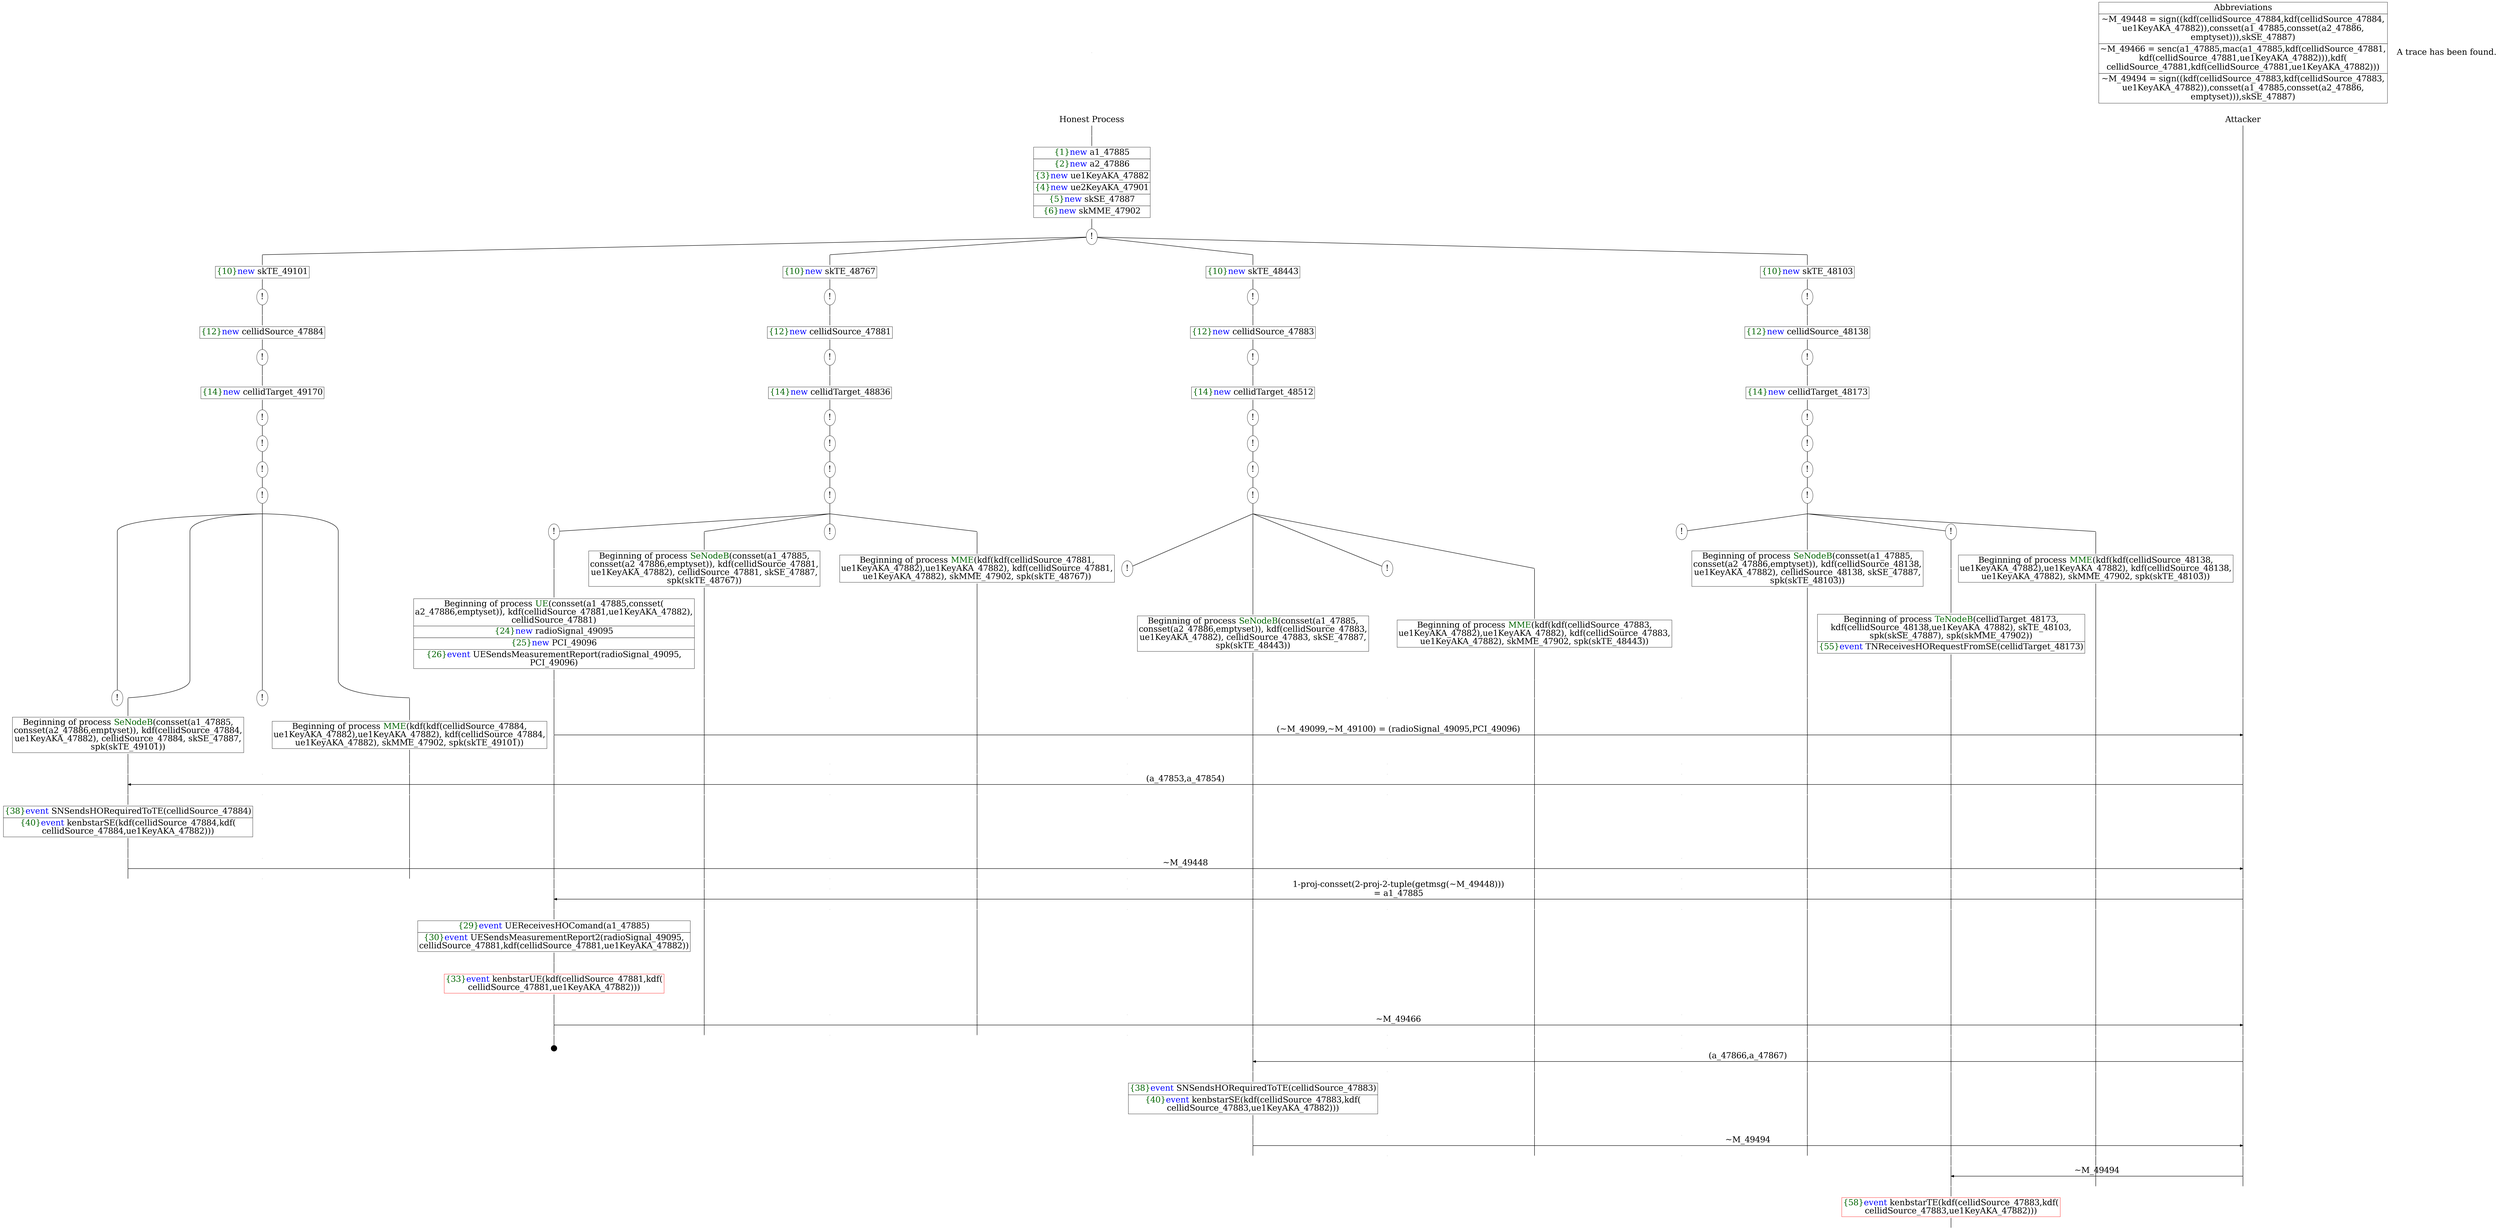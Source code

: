 digraph {
graph [ordering = out]
edge [arrowhead = none, penwidth = 1.6, fontsize = 30]
node [shape = point, width = 0, height = 0, fontsize = 30]
Trace<br/>
[label = <A trace has been found.<br/>
>, shape = plaintext]
P0__0 [label = "Honest Process", shape = plaintext]
P__0 [label = "Attacker", shape = plaintext]
Trace -> P0__0 [label = "", style = invisible, weight = 100]{rank = same; P0__0 P__0}
P0__0 -> P0__1 [label = <>, weight = 100]
P0__1 -> P0__2 [label = <>, weight = 100]
P0__2 [shape = plaintext, label = <<TABLE BORDER="0" CELLBORDER="1" CELLSPACING="0" CELLPADDING="4"> <TR><TD><FONT COLOR="darkgreen">{1}</FONT><FONT COLOR="blue">new </FONT>a1_47885</TD></TR><TR><TD><FONT COLOR="darkgreen">{2}</FONT><FONT COLOR="blue">new </FONT>a2_47886</TD></TR><TR><TD><FONT COLOR="darkgreen">{3}</FONT><FONT COLOR="blue">new </FONT>ue1KeyAKA_47882</TD></TR><TR><TD><FONT COLOR="darkgreen">{4}</FONT><FONT COLOR="blue">new </FONT>ue2KeyAKA_47901</TD></TR><TR><TD><FONT COLOR="darkgreen">{5}</FONT><FONT COLOR="blue">new </FONT>skSE_47887</TD></TR><TR><TD><FONT COLOR="darkgreen">{6}</FONT><FONT COLOR="blue">new </FONT>skMME_47902</TD></TR></TABLE>>]
P0__2 -> P0__3 [label = <>, weight = 100]
P0__3 [label = "!", shape = ellipse]
{rank = same; P0_3__3 P0_2__3 P0_1__3 P0_0__3}
P0_3__3 [label = "", fixedsize = false, width = 0, height = 0, shape = none]
P0__3 -> P0_3__3 [label = <>]
P0_2__3 [label = "", fixedsize = false, width = 0, height = 0, shape = none]
P0__3 -> P0_2__3 [label = <>]
P0_1__3 [label = "", fixedsize = false, width = 0, height = 0, shape = none]
P0__3 -> P0_1__3 [label = <>]
P0_0__3 [label = "", fixedsize = false, width = 0, height = 0, shape = none]
P0__3 -> P0_0__3 [label = <>]
P0_0__3 -> P0_0__4 [label = <>, weight = 100]
P0_0__4 [shape = plaintext, label = <<TABLE BORDER="0" CELLBORDER="1" CELLSPACING="0" CELLPADDING="4"> <TR><TD><FONT COLOR="darkgreen">{10}</FONT><FONT COLOR="blue">new </FONT>skTE_48103</TD></TR></TABLE>>]
P0_0__4 -> P0_0__5 [label = <>, weight = 100]
P0_0__5 [label = "!", shape = ellipse]
P0_0_0__5 [label = "", fixedsize = false, width = 0, height = 0, shape = none]
P0_0__5 -> P0_0_0__5 [label = <>, weight = 100]
P0_0_0__5 -> P0_0_0__6 [label = <>, weight = 100]
P0_0_0__6 [shape = plaintext, label = <<TABLE BORDER="0" CELLBORDER="1" CELLSPACING="0" CELLPADDING="4"> <TR><TD><FONT COLOR="darkgreen">{12}</FONT><FONT COLOR="blue">new </FONT>cellidSource_48138</TD></TR></TABLE>>]
P0_0_0__6 -> P0_0_0__7 [label = <>, weight = 100]
P0_0_0__7 [label = "!", shape = ellipse]
P0_0_0_0__7 [label = "", fixedsize = false, width = 0, height = 0, shape = none]
P0_0_0__7 -> P0_0_0_0__7 [label = <>, weight = 100]
P0_0_0_0__7 -> P0_0_0_0__8 [label = <>, weight = 100]
P0_0_0_0__8 [shape = plaintext, label = <<TABLE BORDER="0" CELLBORDER="1" CELLSPACING="0" CELLPADDING="4"> <TR><TD><FONT COLOR="darkgreen">{14}</FONT><FONT COLOR="blue">new </FONT>cellidTarget_48173</TD></TR></TABLE>>]
P0_0_0_0__8 -> P0_0_0_0__9 [label = <>, weight = 100]
P0_0_0_0__9 [label = "!", shape = ellipse]
P0_0_0_0_0__9 [label = "", fixedsize = false, width = 0, height = 0, shape = none]
P0_0_0_0__9 -> P0_0_0_0_0__9 [label = <>, weight = 100]
P0_0_0_0_0__9 [label = "!", shape = ellipse]
P0_0_0_0_0_0__9 [label = "", fixedsize = false, width = 0, height = 0, shape = none]
P0_0_0_0_0__9 -> P0_0_0_0_0_0__9 [label = <>, weight = 100]
P0_0_0_0_0_0__9 [label = "!", shape = ellipse]
P0_0_0_0_0_0_0__9 [label = "", fixedsize = false, width = 0, height = 0, shape = none]
P0_0_0_0_0_0__9 -> P0_0_0_0_0_0_0__9 [label = <>, weight = 100]
P0_0_0_0_0_0_0__9 [label = "!", shape = ellipse]
P0_0_0_0_0_0_0_0__9 [label = "", fixedsize = false, width = 0, height = 0, shape = none]
P0_0_0_0_0_0_0__9 -> P0_0_0_0_0_0_0_0__9 [label = <>, weight = 100]
/*RPar */
P0_0_0_0_0_0_0_0__9 -> P0_0_0_0_0_0_0_0_3__9 [label = <>]
P0_0_0_0_0_0_0_0__9 -> P0_0_0_0_0_0_0_0_2__9 [label = <>]
P0_0_0_0_0_0_0_0__9 -> P0_0_0_0_0_0_0_0_1__9 [label = <>]
P0_0_0_0_0_0_0_0__9 -> P0_0_0_0_0_0_0_0_0__9 [label = <>]
P0_0_0_0_0_0_0_0__9 [label = "", fixedsize = false, width = 0, height = 0, shape = none]
{rank = same; P0_0_0_0_0_0_0_0_0__9 P0_0_0_0_0_0_0_0_1__9 P0_0_0_0_0_0_0_0_2__9 P0_0_0_0_0_0_0_0_3__9}
P0_0_0_0_0_0_0_0_0__9 -> P0_0_0_0_0_0_0_0_0__10 [label = <>, weight = 100]
P0_0_0_0_0_0_0_0_0__10 [shape = plaintext, label = <<TABLE BORDER="0" CELLBORDER="1" CELLSPACING="0" CELLPADDING="4"> <TR><TD>Beginning of process <FONT COLOR="darkgreen">MME</FONT>(kdf(kdf(cellidSource_48138,<br/>
ue1KeyAKA_47882),ue1KeyAKA_47882), kdf(cellidSource_48138,<br/>
ue1KeyAKA_47882), skMME_47902, spk(skTE_48103))<br/>
</TD></TR></TABLE>>]
P0_0_0_0_0_0_0_0_0__10 -> P0_0_0_0_0_0_0_0_0__11 [label = <>, weight = 100]
P0_0_0_0_0_0_0_0_1__9 [label = "!", shape = ellipse]
P0_0_0_0_0_0_0_0_1_0__9 [label = "", fixedsize = false, width = 0, height = 0, shape = none]
P0_0_0_0_0_0_0_0_1__9 -> P0_0_0_0_0_0_0_0_1_0__9 [label = <>, weight = 100]
P0_0_0_0_0_0_0_0_1_0__9 -> P0_0_0_0_0_0_0_0_1_0__10 [label = <>, weight = 100]
P0_0_0_0_0_0_0_0_1_0__10 [shape = plaintext, label = <<TABLE BORDER="0" CELLBORDER="1" CELLSPACING="0" CELLPADDING="4"> <TR><TD>Beginning of process <FONT COLOR="darkgreen">TeNodeB</FONT>(cellidTarget_48173,<br/>
kdf(cellidSource_48138,ue1KeyAKA_47882), skTE_48103,<br/>
spk(skSE_47887), spk(skMME_47902))</TD></TR><TR><TD><FONT COLOR="darkgreen">{55}</FONT><FONT COLOR="blue">event</FONT> TNReceivesHORequestFromSE(cellidTarget_48173)<br/>
</TD></TR></TABLE>>]
P0_0_0_0_0_0_0_0_1_0__10 -> P0_0_0_0_0_0_0_0_1_0__11 [label = <>, weight = 100]
P0_0_0_0_0_0_0_0_2__9 -> P0_0_0_0_0_0_0_0_2__10 [label = <>, weight = 100]
P0_0_0_0_0_0_0_0_2__10 [shape = plaintext, label = <<TABLE BORDER="0" CELLBORDER="1" CELLSPACING="0" CELLPADDING="4"> <TR><TD>Beginning of process <FONT COLOR="darkgreen">SeNodeB</FONT>(consset(a1_47885,<br/>
consset(a2_47886,emptyset)), kdf(cellidSource_48138,<br/>
ue1KeyAKA_47882), cellidSource_48138, skSE_47887,<br/>
spk(skTE_48103))</TD></TR></TABLE>>]
P0_0_0_0_0_0_0_0_2__10 -> P0_0_0_0_0_0_0_0_2__11 [label = <>, weight = 100]
P0_0_0_0_0_0_0_0_3__9 [label = "!", shape = ellipse]
P0_1__3 -> P0_1__4 [label = <>, weight = 100]
P0_1__4 [shape = plaintext, label = <<TABLE BORDER="0" CELLBORDER="1" CELLSPACING="0" CELLPADDING="4"> <TR><TD><FONT COLOR="darkgreen">{10}</FONT><FONT COLOR="blue">new </FONT>skTE_48443</TD></TR></TABLE>>]
P0_1__4 -> P0_1__5 [label = <>, weight = 100]
P0_1__5 [label = "!", shape = ellipse]
P0_1_0__5 [label = "", fixedsize = false, width = 0, height = 0, shape = none]
P0_1__5 -> P0_1_0__5 [label = <>, weight = 100]
P0_1_0__5 -> P0_1_0__6 [label = <>, weight = 100]
P0_1_0__6 [shape = plaintext, label = <<TABLE BORDER="0" CELLBORDER="1" CELLSPACING="0" CELLPADDING="4"> <TR><TD><FONT COLOR="darkgreen">{12}</FONT><FONT COLOR="blue">new </FONT>cellidSource_47883</TD></TR></TABLE>>]
P0_1_0__6 -> P0_1_0__7 [label = <>, weight = 100]
P0_1_0__7 [label = "!", shape = ellipse]
P0_1_0_0__7 [label = "", fixedsize = false, width = 0, height = 0, shape = none]
P0_1_0__7 -> P0_1_0_0__7 [label = <>, weight = 100]
P0_1_0_0__7 -> P0_1_0_0__8 [label = <>, weight = 100]
P0_1_0_0__8 [shape = plaintext, label = <<TABLE BORDER="0" CELLBORDER="1" CELLSPACING="0" CELLPADDING="4"> <TR><TD><FONT COLOR="darkgreen">{14}</FONT><FONT COLOR="blue">new </FONT>cellidTarget_48512</TD></TR></TABLE>>]
P0_1_0_0__8 -> P0_1_0_0__9 [label = <>, weight = 100]
P0_1_0_0__9 [label = "!", shape = ellipse]
P0_1_0_0_0__9 [label = "", fixedsize = false, width = 0, height = 0, shape = none]
P0_1_0_0__9 -> P0_1_0_0_0__9 [label = <>, weight = 100]
P0_1_0_0_0__9 [label = "!", shape = ellipse]
P0_1_0_0_0_0__9 [label = "", fixedsize = false, width = 0, height = 0, shape = none]
P0_1_0_0_0__9 -> P0_1_0_0_0_0__9 [label = <>, weight = 100]
P0_1_0_0_0_0__9 [label = "!", shape = ellipse]
P0_1_0_0_0_0_0__9 [label = "", fixedsize = false, width = 0, height = 0, shape = none]
P0_1_0_0_0_0__9 -> P0_1_0_0_0_0_0__9 [label = <>, weight = 100]
P0_1_0_0_0_0_0__9 [label = "!", shape = ellipse]
P0_1_0_0_0_0_0_0__9 [label = "", fixedsize = false, width = 0, height = 0, shape = none]
P0_1_0_0_0_0_0__9 -> P0_1_0_0_0_0_0_0__9 [label = <>, weight = 100]
/*RPar */
P0_1_0_0_0_0_0_0__9 -> P0_1_0_0_0_0_0_0_3__9 [label = <>]
P0_1_0_0_0_0_0_0__9 -> P0_1_0_0_0_0_0_0_2__9 [label = <>]
P0_1_0_0_0_0_0_0__9 -> P0_1_0_0_0_0_0_0_1__9 [label = <>]
P0_1_0_0_0_0_0_0__9 -> P0_1_0_0_0_0_0_0_0__9 [label = <>]
P0_1_0_0_0_0_0_0__9 [label = "", fixedsize = false, width = 0, height = 0, shape = none]
{rank = same; P0_1_0_0_0_0_0_0_0__9 P0_1_0_0_0_0_0_0_1__9 P0_1_0_0_0_0_0_0_2__9 P0_1_0_0_0_0_0_0_3__9}
P0_1_0_0_0_0_0_0_0__9 -> P0_1_0_0_0_0_0_0_0__10 [label = <>, weight = 100]
P0_1_0_0_0_0_0_0_0__10 [shape = plaintext, label = <<TABLE BORDER="0" CELLBORDER="1" CELLSPACING="0" CELLPADDING="4"> <TR><TD>Beginning of process <FONT COLOR="darkgreen">MME</FONT>(kdf(kdf(cellidSource_47883,<br/>
ue1KeyAKA_47882),ue1KeyAKA_47882), kdf(cellidSource_47883,<br/>
ue1KeyAKA_47882), skMME_47902, spk(skTE_48443))<br/>
</TD></TR></TABLE>>]
P0_1_0_0_0_0_0_0_0__10 -> P0_1_0_0_0_0_0_0_0__11 [label = <>, weight = 100]
P0_1_0_0_0_0_0_0_1__9 [label = "!", shape = ellipse]
P0_1_0_0_0_0_0_0_2__9 -> P0_1_0_0_0_0_0_0_2__10 [label = <>, weight = 100]
P0_1_0_0_0_0_0_0_2__10 [shape = plaintext, label = <<TABLE BORDER="0" CELLBORDER="1" CELLSPACING="0" CELLPADDING="4"> <TR><TD>Beginning of process <FONT COLOR="darkgreen">SeNodeB</FONT>(consset(a1_47885,<br/>
consset(a2_47886,emptyset)), kdf(cellidSource_47883,<br/>
ue1KeyAKA_47882), cellidSource_47883, skSE_47887,<br/>
spk(skTE_48443))</TD></TR></TABLE>>]
P0_1_0_0_0_0_0_0_2__10 -> P0_1_0_0_0_0_0_0_2__11 [label = <>, weight = 100]
P0_1_0_0_0_0_0_0_3__9 [label = "!", shape = ellipse]
P0_2__3 -> P0_2__4 [label = <>, weight = 100]
P0_2__4 [shape = plaintext, label = <<TABLE BORDER="0" CELLBORDER="1" CELLSPACING="0" CELLPADDING="4"> <TR><TD><FONT COLOR="darkgreen">{10}</FONT><FONT COLOR="blue">new </FONT>skTE_48767</TD></TR></TABLE>>]
P0_2__4 -> P0_2__5 [label = <>, weight = 100]
P0_2__5 [label = "!", shape = ellipse]
P0_2_0__5 [label = "", fixedsize = false, width = 0, height = 0, shape = none]
P0_2__5 -> P0_2_0__5 [label = <>, weight = 100]
P0_2_0__5 -> P0_2_0__6 [label = <>, weight = 100]
P0_2_0__6 [shape = plaintext, label = <<TABLE BORDER="0" CELLBORDER="1" CELLSPACING="0" CELLPADDING="4"> <TR><TD><FONT COLOR="darkgreen">{12}</FONT><FONT COLOR="blue">new </FONT>cellidSource_47881</TD></TR></TABLE>>]
P0_2_0__6 -> P0_2_0__7 [label = <>, weight = 100]
P0_2_0__7 [label = "!", shape = ellipse]
P0_2_0_0__7 [label = "", fixedsize = false, width = 0, height = 0, shape = none]
P0_2_0__7 -> P0_2_0_0__7 [label = <>, weight = 100]
P0_2_0_0__7 -> P0_2_0_0__8 [label = <>, weight = 100]
P0_2_0_0__8 [shape = plaintext, label = <<TABLE BORDER="0" CELLBORDER="1" CELLSPACING="0" CELLPADDING="4"> <TR><TD><FONT COLOR="darkgreen">{14}</FONT><FONT COLOR="blue">new </FONT>cellidTarget_48836</TD></TR></TABLE>>]
P0_2_0_0__8 -> P0_2_0_0__9 [label = <>, weight = 100]
P0_2_0_0__9 [label = "!", shape = ellipse]
P0_2_0_0_0__9 [label = "", fixedsize = false, width = 0, height = 0, shape = none]
P0_2_0_0__9 -> P0_2_0_0_0__9 [label = <>, weight = 100]
P0_2_0_0_0__9 [label = "!", shape = ellipse]
P0_2_0_0_0_0__9 [label = "", fixedsize = false, width = 0, height = 0, shape = none]
P0_2_0_0_0__9 -> P0_2_0_0_0_0__9 [label = <>, weight = 100]
P0_2_0_0_0_0__9 [label = "!", shape = ellipse]
P0_2_0_0_0_0_0__9 [label = "", fixedsize = false, width = 0, height = 0, shape = none]
P0_2_0_0_0_0__9 -> P0_2_0_0_0_0_0__9 [label = <>, weight = 100]
P0_2_0_0_0_0_0__9 [label = "!", shape = ellipse]
P0_2_0_0_0_0_0_0__9 [label = "", fixedsize = false, width = 0, height = 0, shape = none]
P0_2_0_0_0_0_0__9 -> P0_2_0_0_0_0_0_0__9 [label = <>, weight = 100]
/*RPar */
P0_2_0_0_0_0_0_0__9 -> P0_2_0_0_0_0_0_0_3__9 [label = <>]
P0_2_0_0_0_0_0_0__9 -> P0_2_0_0_0_0_0_0_2__9 [label = <>]
P0_2_0_0_0_0_0_0__9 -> P0_2_0_0_0_0_0_0_1__9 [label = <>]
P0_2_0_0_0_0_0_0__9 -> P0_2_0_0_0_0_0_0_0__9 [label = <>]
P0_2_0_0_0_0_0_0__9 [label = "", fixedsize = false, width = 0, height = 0, shape = none]
{rank = same; P0_2_0_0_0_0_0_0_0__9 P0_2_0_0_0_0_0_0_1__9 P0_2_0_0_0_0_0_0_2__9 P0_2_0_0_0_0_0_0_3__9}
P0_2_0_0_0_0_0_0_0__9 -> P0_2_0_0_0_0_0_0_0__10 [label = <>, weight = 100]
P0_2_0_0_0_0_0_0_0__10 [shape = plaintext, label = <<TABLE BORDER="0" CELLBORDER="1" CELLSPACING="0" CELLPADDING="4"> <TR><TD>Beginning of process <FONT COLOR="darkgreen">MME</FONT>(kdf(kdf(cellidSource_47881,<br/>
ue1KeyAKA_47882),ue1KeyAKA_47882), kdf(cellidSource_47881,<br/>
ue1KeyAKA_47882), skMME_47902, spk(skTE_48767))<br/>
</TD></TR></TABLE>>]
P0_2_0_0_0_0_0_0_0__10 -> P0_2_0_0_0_0_0_0_0__11 [label = <>, weight = 100]
P0_2_0_0_0_0_0_0_1__9 [label = "!", shape = ellipse]
P0_2_0_0_0_0_0_0_2__9 -> P0_2_0_0_0_0_0_0_2__10 [label = <>, weight = 100]
P0_2_0_0_0_0_0_0_2__10 [shape = plaintext, label = <<TABLE BORDER="0" CELLBORDER="1" CELLSPACING="0" CELLPADDING="4"> <TR><TD>Beginning of process <FONT COLOR="darkgreen">SeNodeB</FONT>(consset(a1_47885,<br/>
consset(a2_47886,emptyset)), kdf(cellidSource_47881,<br/>
ue1KeyAKA_47882), cellidSource_47881, skSE_47887,<br/>
spk(skTE_48767))</TD></TR></TABLE>>]
P0_2_0_0_0_0_0_0_2__10 -> P0_2_0_0_0_0_0_0_2__11 [label = <>, weight = 100]
P0_2_0_0_0_0_0_0_3__9 [label = "!", shape = ellipse]
P0_2_0_0_0_0_0_0_3_0__9 [label = "", fixedsize = false, width = 0, height = 0, shape = none]
P0_2_0_0_0_0_0_0_3__9 -> P0_2_0_0_0_0_0_0_3_0__9 [label = <>, weight = 100]
P0_2_0_0_0_0_0_0_3_0__9 -> P0_2_0_0_0_0_0_0_3_0__10 [label = <>, weight = 100]
P0_2_0_0_0_0_0_0_3_0__10 [shape = plaintext, label = <<TABLE BORDER="0" CELLBORDER="1" CELLSPACING="0" CELLPADDING="4"> <TR><TD>Beginning of process <FONT COLOR="darkgreen">UE</FONT>(consset(a1_47885,consset(<br/>
a2_47886,emptyset)), kdf(cellidSource_47881,ue1KeyAKA_47882),<br/>
cellidSource_47881)</TD></TR><TR><TD><FONT COLOR="darkgreen">{24}</FONT><FONT COLOR="blue">new </FONT>radioSignal_49095</TD></TR><TR><TD><FONT COLOR="darkgreen">{25}</FONT><FONT COLOR="blue">new </FONT>PCI_49096</TD></TR><TR><TD><FONT COLOR="darkgreen">{26}</FONT><FONT COLOR="blue">event</FONT> UESendsMeasurementReport(radioSignal_49095,<br/>
PCI_49096)</TD></TR></TABLE>>]
P0_2_0_0_0_0_0_0_3_0__10 -> P0_2_0_0_0_0_0_0_3_0__11 [label = <>, weight = 100]
P0_2_0_0_0_0_0_0_3_0__11 -> P0_2_0_0_0_0_0_0_3_0__12 [label = <>, weight = 100]
P0_2_0_0_0_0_0_0_2__11 -> P0_2_0_0_0_0_0_0_2__12 [label = <>, weight = 100]
P0_2_0_0_0_0_0_0_1__10 [label = "", style = invisible]
P0_2_0_0_0_0_0_0_1__9 -> P0_2_0_0_0_0_0_0_1__10 [label = <>, weight = 100, style = invisible]
P0_2_0_0_0_0_0_0_0__11 -> P0_2_0_0_0_0_0_0_0__12 [label = <>, weight = 100]
P0_1_0_0_0_0_0_0_3__10 [label = "", style = invisible]
P0_1_0_0_0_0_0_0_3__9 -> P0_1_0_0_0_0_0_0_3__10 [label = <>, weight = 100, style = invisible]
P0_1_0_0_0_0_0_0_2__11 -> P0_1_0_0_0_0_0_0_2__12 [label = <>, weight = 100]
P0_1_0_0_0_0_0_0_1__10 [label = "", style = invisible]
P0_1_0_0_0_0_0_0_1__9 -> P0_1_0_0_0_0_0_0_1__10 [label = <>, weight = 100, style = invisible]
P0_1_0_0_0_0_0_0_0__11 -> P0_1_0_0_0_0_0_0_0__12 [label = <>, weight = 100]
P0_0_0_0_0_0_0_0_3__10 [label = "", style = invisible]
P0_0_0_0_0_0_0_0_3__9 -> P0_0_0_0_0_0_0_0_3__10 [label = <>, weight = 100, style = invisible]
P0_0_0_0_0_0_0_0_2__11 -> P0_0_0_0_0_0_0_0_2__12 [label = <>, weight = 100]
P0_0_0_0_0_0_0_0_1_0__11 -> P0_0_0_0_0_0_0_0_1_0__12 [label = <>, weight = 100]
P0_0_0_0_0_0_0_0_0__11 -> P0_0_0_0_0_0_0_0_0__12 [label = <>, weight = 100]
P__0 -> P__1 [label = <>, weight = 100]
{rank = same; P__1 P0_0_0_0_0_0_0_0_0__12 P0_0_0_0_0_0_0_0_1_0__12 P0_0_0_0_0_0_0_0_2__12 P0_0_0_0_0_0_0_0_3__10 P0_1_0_0_0_0_0_0_0__12 P0_1_0_0_0_0_0_0_1__10 P0_1_0_0_0_0_0_0_2__12 P0_1_0_0_0_0_0_0_3__10 P0_2_0_0_0_0_0_0_0__12 P0_2_0_0_0_0_0_0_1__10 P0_2_0_0_0_0_0_0_2__12 P0_2_0_0_0_0_0_0_3_0__12}
P0_2_0_0_0_0_0_0_3_0__12 -> P0_2_0_0_0_0_0_0_3_0__13 [label = <>, weight = 100]
P__1 -> P__2 [label = <>, weight = 100]
{rank = same; P__2 P0_2_0_0_0_0_0_0_3_0__13}
P0_2_0_0_0_0_0_0_3_0__13 -> P__2 [label = <(~M_49099,~M_49100) = (radioSignal_49095,PCI_49096)>, arrowhead = normal]
P0_2_0_0_0_0_0_0_3_0__13 -> P0_2_0_0_0_0_0_0_3_0__14 [label = <>, weight = 100]
P0_2_0_0_0_0_0_0_2__12 -> P0_2_0_0_0_0_0_0_2__13 [label = <>, weight = 100]
P0_2_0_0_0_0_0_0_1__11 [label = "", style = invisible]
P0_2_0_0_0_0_0_0_1__10 -> P0_2_0_0_0_0_0_0_1__11 [label = <>, weight = 100, style = invisible]
P0_2_0_0_0_0_0_0_0__12 -> P0_2_0_0_0_0_0_0_0__13 [label = <>, weight = 100]
P0_1_0_0_0_0_0_0_3__11 [label = "", style = invisible]
P0_1_0_0_0_0_0_0_3__10 -> P0_1_0_0_0_0_0_0_3__11 [label = <>, weight = 100, style = invisible]
P0_1_0_0_0_0_0_0_2__12 -> P0_1_0_0_0_0_0_0_2__13 [label = <>, weight = 100]
P0_1_0_0_0_0_0_0_1__11 [label = "", style = invisible]
P0_1_0_0_0_0_0_0_1__10 -> P0_1_0_0_0_0_0_0_1__11 [label = <>, weight = 100, style = invisible]
P0_1_0_0_0_0_0_0_0__12 -> P0_1_0_0_0_0_0_0_0__13 [label = <>, weight = 100]
P0_0_0_0_0_0_0_0_3__11 [label = "", style = invisible]
P0_0_0_0_0_0_0_0_3__10 -> P0_0_0_0_0_0_0_0_3__11 [label = <>, weight = 100, style = invisible]
P0_0_0_0_0_0_0_0_2__12 -> P0_0_0_0_0_0_0_0_2__13 [label = <>, weight = 100]
P0_0_0_0_0_0_0_0_1_0__12 -> P0_0_0_0_0_0_0_0_1_0__13 [label = <>, weight = 100]
P0_0_0_0_0_0_0_0_0__12 -> P0_0_0_0_0_0_0_0_0__13 [label = <>, weight = 100]
P__2 -> P__3 [label = <>, weight = 100]
{rank = same; P__3 P0_0_0_0_0_0_0_0_0__13 P0_0_0_0_0_0_0_0_1_0__13 P0_0_0_0_0_0_0_0_2__13 P0_0_0_0_0_0_0_0_3__11 P0_1_0_0_0_0_0_0_0__13 P0_1_0_0_0_0_0_0_1__11 P0_1_0_0_0_0_0_0_2__13 P0_1_0_0_0_0_0_0_3__11 P0_2_0_0_0_0_0_0_0__13 P0_2_0_0_0_0_0_0_1__11 P0_2_0_0_0_0_0_0_2__13 P0_2_0_0_0_0_0_0_3_0__14}
P0_3__3 -> P0_3__4 [label = <>, weight = 100]
P0_3__4 [shape = plaintext, label = <<TABLE BORDER="0" CELLBORDER="1" CELLSPACING="0" CELLPADDING="4"> <TR><TD><FONT COLOR="darkgreen">{10}</FONT><FONT COLOR="blue">new </FONT>skTE_49101</TD></TR></TABLE>>]
P0_3__4 -> P0_3__5 [label = <>, weight = 100]
P0_3__5 [label = "!", shape = ellipse]
P0_3_0__5 [label = "", fixedsize = false, width = 0, height = 0, shape = none]
P0_3__5 -> P0_3_0__5 [label = <>, weight = 100]
P0_3_0__5 -> P0_3_0__6 [label = <>, weight = 100]
P0_3_0__6 [shape = plaintext, label = <<TABLE BORDER="0" CELLBORDER="1" CELLSPACING="0" CELLPADDING="4"> <TR><TD><FONT COLOR="darkgreen">{12}</FONT><FONT COLOR="blue">new </FONT>cellidSource_47884</TD></TR></TABLE>>]
P0_3_0__6 -> P0_3_0__7 [label = <>, weight = 100]
P0_3_0__7 [label = "!", shape = ellipse]
P0_3_0_0__7 [label = "", fixedsize = false, width = 0, height = 0, shape = none]
P0_3_0__7 -> P0_3_0_0__7 [label = <>, weight = 100]
P0_3_0_0__7 -> P0_3_0_0__8 [label = <>, weight = 100]
P0_3_0_0__8 [shape = plaintext, label = <<TABLE BORDER="0" CELLBORDER="1" CELLSPACING="0" CELLPADDING="4"> <TR><TD><FONT COLOR="darkgreen">{14}</FONT><FONT COLOR="blue">new </FONT>cellidTarget_49170</TD></TR></TABLE>>]
P0_3_0_0__8 -> P0_3_0_0__9 [label = <>, weight = 100]
P0_3_0_0__9 [label = "!", shape = ellipse]
P0_3_0_0_0__9 [label = "", fixedsize = false, width = 0, height = 0, shape = none]
P0_3_0_0__9 -> P0_3_0_0_0__9 [label = <>, weight = 100]
P0_3_0_0_0__9 [label = "!", shape = ellipse]
P0_3_0_0_0_0__9 [label = "", fixedsize = false, width = 0, height = 0, shape = none]
P0_3_0_0_0__9 -> P0_3_0_0_0_0__9 [label = <>, weight = 100]
P0_3_0_0_0_0__9 [label = "!", shape = ellipse]
P0_3_0_0_0_0_0__9 [label = "", fixedsize = false, width = 0, height = 0, shape = none]
P0_3_0_0_0_0__9 -> P0_3_0_0_0_0_0__9 [label = <>, weight = 100]
P0_3_0_0_0_0_0__9 [label = "!", shape = ellipse]
P0_3_0_0_0_0_0_0__9 [label = "", fixedsize = false, width = 0, height = 0, shape = none]
P0_3_0_0_0_0_0__9 -> P0_3_0_0_0_0_0_0__9 [label = <>, weight = 100]
/*RPar */
P0_3_0_0_0_0_0_0__9 -> P0_3_0_0_0_0_0_0_3__9 [label = <>]
P0_3_0_0_0_0_0_0__9 -> P0_3_0_0_0_0_0_0_2__9 [label = <>]
P0_3_0_0_0_0_0_0__9 -> P0_3_0_0_0_0_0_0_1__9 [label = <>]
P0_3_0_0_0_0_0_0__9 -> P0_3_0_0_0_0_0_0_0__9 [label = <>]
P0_3_0_0_0_0_0_0__9 [label = "", fixedsize = false, width = 0, height = 0, shape = none]
{rank = same; P0_3_0_0_0_0_0_0_0__9 P0_3_0_0_0_0_0_0_1__9 P0_3_0_0_0_0_0_0_2__9 P0_3_0_0_0_0_0_0_3__9}
P0_3_0_0_0_0_0_0_0__9 -> P0_3_0_0_0_0_0_0_0__10 [label = <>, weight = 100]
P0_3_0_0_0_0_0_0_0__10 [shape = plaintext, label = <<TABLE BORDER="0" CELLBORDER="1" CELLSPACING="0" CELLPADDING="4"> <TR><TD>Beginning of process <FONT COLOR="darkgreen">MME</FONT>(kdf(kdf(cellidSource_47884,<br/>
ue1KeyAKA_47882),ue1KeyAKA_47882), kdf(cellidSource_47884,<br/>
ue1KeyAKA_47882), skMME_47902, spk(skTE_49101))<br/>
</TD></TR></TABLE>>]
P0_3_0_0_0_0_0_0_0__10 -> P0_3_0_0_0_0_0_0_0__11 [label = <>, weight = 100]
P0_3_0_0_0_0_0_0_1__9 [label = "!", shape = ellipse]
P0_3_0_0_0_0_0_0_2__9 -> P0_3_0_0_0_0_0_0_2__10 [label = <>, weight = 100]
P0_3_0_0_0_0_0_0_2__10 [shape = plaintext, label = <<TABLE BORDER="0" CELLBORDER="1" CELLSPACING="0" CELLPADDING="4"> <TR><TD>Beginning of process <FONT COLOR="darkgreen">SeNodeB</FONT>(consset(a1_47885,<br/>
consset(a2_47886,emptyset)), kdf(cellidSource_47884,<br/>
ue1KeyAKA_47882), cellidSource_47884, skSE_47887,<br/>
spk(skTE_49101))</TD></TR></TABLE>>]
P0_3_0_0_0_0_0_0_2__10 -> P0_3_0_0_0_0_0_0_2__11 [label = <>, weight = 100]
P0_3_0_0_0_0_0_0_3__9 [label = "!", shape = ellipse]
P0_3_0_0_0_0_0_0_2__11 -> P0_3_0_0_0_0_0_0_2__12 [label = <>, weight = 100]
P0_3_0_0_0_0_0_0_1__10 [label = "", style = invisible]
P0_3_0_0_0_0_0_0_1__9 -> P0_3_0_0_0_0_0_0_1__10 [label = <>, weight = 100, style = invisible]
P0_3_0_0_0_0_0_0_0__11 -> P0_3_0_0_0_0_0_0_0__12 [label = <>, weight = 100]
P0_2_0_0_0_0_0_0_3_0__14 -> P0_2_0_0_0_0_0_0_3_0__15 [label = <>, weight = 100]
P0_2_0_0_0_0_0_0_2__13 -> P0_2_0_0_0_0_0_0_2__14 [label = <>, weight = 100]
P0_2_0_0_0_0_0_0_1__12 [label = "", style = invisible]
P0_2_0_0_0_0_0_0_1__11 -> P0_2_0_0_0_0_0_0_1__12 [label = <>, weight = 100, style = invisible]
P0_2_0_0_0_0_0_0_0__13 -> P0_2_0_0_0_0_0_0_0__14 [label = <>, weight = 100]
P0_1_0_0_0_0_0_0_3__12 [label = "", style = invisible]
P0_1_0_0_0_0_0_0_3__11 -> P0_1_0_0_0_0_0_0_3__12 [label = <>, weight = 100, style = invisible]
P0_1_0_0_0_0_0_0_2__13 -> P0_1_0_0_0_0_0_0_2__14 [label = <>, weight = 100]
P0_1_0_0_0_0_0_0_1__12 [label = "", style = invisible]
P0_1_0_0_0_0_0_0_1__11 -> P0_1_0_0_0_0_0_0_1__12 [label = <>, weight = 100, style = invisible]
P0_1_0_0_0_0_0_0_0__13 -> P0_1_0_0_0_0_0_0_0__14 [label = <>, weight = 100]
P0_0_0_0_0_0_0_0_3__12 [label = "", style = invisible]
P0_0_0_0_0_0_0_0_3__11 -> P0_0_0_0_0_0_0_0_3__12 [label = <>, weight = 100, style = invisible]
P0_0_0_0_0_0_0_0_2__13 -> P0_0_0_0_0_0_0_0_2__14 [label = <>, weight = 100]
P0_0_0_0_0_0_0_0_1_0__13 -> P0_0_0_0_0_0_0_0_1_0__14 [label = <>, weight = 100]
P0_0_0_0_0_0_0_0_0__13 -> P0_0_0_0_0_0_0_0_0__14 [label = <>, weight = 100]
P__3 -> P__4 [label = <>, weight = 100]
{rank = same; P__4 P0_0_0_0_0_0_0_0_0__14 P0_0_0_0_0_0_0_0_1_0__14 P0_0_0_0_0_0_0_0_2__14 P0_0_0_0_0_0_0_0_3__12 P0_1_0_0_0_0_0_0_0__14 P0_1_0_0_0_0_0_0_1__12 P0_1_0_0_0_0_0_0_2__14 P0_1_0_0_0_0_0_0_3__12 P0_2_0_0_0_0_0_0_0__14 P0_2_0_0_0_0_0_0_1__12 P0_2_0_0_0_0_0_0_2__14 P0_2_0_0_0_0_0_0_3_0__15 P0_3_0_0_0_0_0_0_0__12 P0_3_0_0_0_0_0_0_1__10 P0_3_0_0_0_0_0_0_2__12}
P0_3_0_0_0_0_0_0_2__12 -> P0_3_0_0_0_0_0_0_2__13 [label = <>, weight = 100]
P__4 -> P__5 [label = <>, weight = 100]
{rank = same; P__5 P0_3_0_0_0_0_0_0_2__13}
P0_3_0_0_0_0_0_0_2__13 -> P__5 [label = <(a_47853,a_47854)>, dir = back, arrowhead = normal]
P0_3_0_0_0_0_0_0_2__13 -> P0_3_0_0_0_0_0_0_2__14 [label = <>, weight = 100]
P0_3_0_0_0_0_0_0_1__11 [label = "", style = invisible]
P0_3_0_0_0_0_0_0_1__10 -> P0_3_0_0_0_0_0_0_1__11 [label = <>, weight = 100, style = invisible]
P0_3_0_0_0_0_0_0_0__12 -> P0_3_0_0_0_0_0_0_0__13 [label = <>, weight = 100]
P0_2_0_0_0_0_0_0_3_0__15 -> P0_2_0_0_0_0_0_0_3_0__16 [label = <>, weight = 100]
P0_2_0_0_0_0_0_0_2__14 -> P0_2_0_0_0_0_0_0_2__15 [label = <>, weight = 100]
P0_2_0_0_0_0_0_0_1__13 [label = "", style = invisible]
P0_2_0_0_0_0_0_0_1__12 -> P0_2_0_0_0_0_0_0_1__13 [label = <>, weight = 100, style = invisible]
P0_2_0_0_0_0_0_0_0__14 -> P0_2_0_0_0_0_0_0_0__15 [label = <>, weight = 100]
P0_1_0_0_0_0_0_0_3__13 [label = "", style = invisible]
P0_1_0_0_0_0_0_0_3__12 -> P0_1_0_0_0_0_0_0_3__13 [label = <>, weight = 100, style = invisible]
P0_1_0_0_0_0_0_0_2__14 -> P0_1_0_0_0_0_0_0_2__15 [label = <>, weight = 100]
P0_1_0_0_0_0_0_0_1__13 [label = "", style = invisible]
P0_1_0_0_0_0_0_0_1__12 -> P0_1_0_0_0_0_0_0_1__13 [label = <>, weight = 100, style = invisible]
P0_1_0_0_0_0_0_0_0__14 -> P0_1_0_0_0_0_0_0_0__15 [label = <>, weight = 100]
P0_0_0_0_0_0_0_0_3__13 [label = "", style = invisible]
P0_0_0_0_0_0_0_0_3__12 -> P0_0_0_0_0_0_0_0_3__13 [label = <>, weight = 100, style = invisible]
P0_0_0_0_0_0_0_0_2__14 -> P0_0_0_0_0_0_0_0_2__15 [label = <>, weight = 100]
P0_0_0_0_0_0_0_0_1_0__14 -> P0_0_0_0_0_0_0_0_1_0__15 [label = <>, weight = 100]
P0_0_0_0_0_0_0_0_0__14 -> P0_0_0_0_0_0_0_0_0__15 [label = <>, weight = 100]
P__5 -> P__6 [label = <>, weight = 100]
{rank = same; P__6 P0_0_0_0_0_0_0_0_0__15 P0_0_0_0_0_0_0_0_1_0__15 P0_0_0_0_0_0_0_0_2__15 P0_0_0_0_0_0_0_0_3__13 P0_1_0_0_0_0_0_0_0__15 P0_1_0_0_0_0_0_0_1__13 P0_1_0_0_0_0_0_0_2__15 P0_1_0_0_0_0_0_0_3__13 P0_2_0_0_0_0_0_0_0__15 P0_2_0_0_0_0_0_0_1__13 P0_2_0_0_0_0_0_0_2__15 P0_2_0_0_0_0_0_0_3_0__16 P0_3_0_0_0_0_0_0_0__13 P0_3_0_0_0_0_0_0_1__11 P0_3_0_0_0_0_0_0_2__14}
P0_3_0_0_0_0_0_0_2__14 -> P0_3_0_0_0_0_0_0_2__15 [label = <>, weight = 100]
P0_3_0_0_0_0_0_0_2__15 [shape = plaintext, label = <<TABLE BORDER="0" CELLBORDER="1" CELLSPACING="0" CELLPADDING="4"> <TR><TD><FONT COLOR="darkgreen">{38}</FONT><FONT COLOR="blue">event</FONT> SNSendsHORequiredToTE(cellidSource_47884)<br/>
</TD></TR><TR><TD><FONT COLOR="darkgreen">{40}</FONT><FONT COLOR="blue">event</FONT> kenbstarSE(kdf(cellidSource_47884,kdf(<br/>
cellidSource_47884,ue1KeyAKA_47882)))</TD></TR></TABLE>>]
P0_3_0_0_0_0_0_0_2__15 -> P0_3_0_0_0_0_0_0_2__16 [label = <>, weight = 100]
P0_3_0_0_0_0_0_0_2__16 -> P0_3_0_0_0_0_0_0_2__17 [label = <>, weight = 100]
P0_3_0_0_0_0_0_0_1__12 [label = "", style = invisible]
P0_3_0_0_0_0_0_0_1__11 -> P0_3_0_0_0_0_0_0_1__12 [label = <>, weight = 100, style = invisible]
P0_3_0_0_0_0_0_0_0__13 -> P0_3_0_0_0_0_0_0_0__14 [label = <>, weight = 100]
P0_2_0_0_0_0_0_0_3_0__16 -> P0_2_0_0_0_0_0_0_3_0__17 [label = <>, weight = 100]
P0_2_0_0_0_0_0_0_2__15 -> P0_2_0_0_0_0_0_0_2__16 [label = <>, weight = 100]
P0_2_0_0_0_0_0_0_1__14 [label = "", style = invisible]
P0_2_0_0_0_0_0_0_1__13 -> P0_2_0_0_0_0_0_0_1__14 [label = <>, weight = 100, style = invisible]
P0_2_0_0_0_0_0_0_0__15 -> P0_2_0_0_0_0_0_0_0__16 [label = <>, weight = 100]
P0_1_0_0_0_0_0_0_3__14 [label = "", style = invisible]
P0_1_0_0_0_0_0_0_3__13 -> P0_1_0_0_0_0_0_0_3__14 [label = <>, weight = 100, style = invisible]
P0_1_0_0_0_0_0_0_2__15 -> P0_1_0_0_0_0_0_0_2__16 [label = <>, weight = 100]
P0_1_0_0_0_0_0_0_1__14 [label = "", style = invisible]
P0_1_0_0_0_0_0_0_1__13 -> P0_1_0_0_0_0_0_0_1__14 [label = <>, weight = 100, style = invisible]
P0_1_0_0_0_0_0_0_0__15 -> P0_1_0_0_0_0_0_0_0__16 [label = <>, weight = 100]
P0_0_0_0_0_0_0_0_3__14 [label = "", style = invisible]
P0_0_0_0_0_0_0_0_3__13 -> P0_0_0_0_0_0_0_0_3__14 [label = <>, weight = 100, style = invisible]
P0_0_0_0_0_0_0_0_2__15 -> P0_0_0_0_0_0_0_0_2__16 [label = <>, weight = 100]
P0_0_0_0_0_0_0_0_1_0__15 -> P0_0_0_0_0_0_0_0_1_0__16 [label = <>, weight = 100]
P0_0_0_0_0_0_0_0_0__15 -> P0_0_0_0_0_0_0_0_0__16 [label = <>, weight = 100]
P__6 -> P__7 [label = <>, weight = 100]
{rank = same; P__7 P0_0_0_0_0_0_0_0_0__16 P0_0_0_0_0_0_0_0_1_0__16 P0_0_0_0_0_0_0_0_2__16 P0_0_0_0_0_0_0_0_3__14 P0_1_0_0_0_0_0_0_0__16 P0_1_0_0_0_0_0_0_1__14 P0_1_0_0_0_0_0_0_2__16 P0_1_0_0_0_0_0_0_3__14 P0_2_0_0_0_0_0_0_0__16 P0_2_0_0_0_0_0_0_1__14 P0_2_0_0_0_0_0_0_2__16 P0_2_0_0_0_0_0_0_3_0__17 P0_3_0_0_0_0_0_0_0__14 P0_3_0_0_0_0_0_0_1__12 P0_3_0_0_0_0_0_0_2__17}
P0_3_0_0_0_0_0_0_2__17 -> P0_3_0_0_0_0_0_0_2__18 [label = <>, weight = 100]
P__7 -> P__8 [label = <>, weight = 100]
{rank = same; P__8 P0_3_0_0_0_0_0_0_2__18}
P0_3_0_0_0_0_0_0_2__18 -> P__8 [label = <~M_49448>, arrowhead = normal]
P0_3_0_0_0_0_0_0_2__18 -> P0_3_0_0_0_0_0_0_2__19 [label = <>, weight = 100]
P0_3_0_0_0_0_0_0_1__13 [label = "", style = invisible]
P0_3_0_0_0_0_0_0_1__12 -> P0_3_0_0_0_0_0_0_1__13 [label = <>, weight = 100, style = invisible]
P0_3_0_0_0_0_0_0_0__14 -> P0_3_0_0_0_0_0_0_0__15 [label = <>, weight = 100]
P0_2_0_0_0_0_0_0_3_0__17 -> P0_2_0_0_0_0_0_0_3_0__18 [label = <>, weight = 100]
P0_2_0_0_0_0_0_0_2__16 -> P0_2_0_0_0_0_0_0_2__17 [label = <>, weight = 100]
P0_2_0_0_0_0_0_0_1__15 [label = "", style = invisible]
P0_2_0_0_0_0_0_0_1__14 -> P0_2_0_0_0_0_0_0_1__15 [label = <>, weight = 100, style = invisible]
P0_2_0_0_0_0_0_0_0__16 -> P0_2_0_0_0_0_0_0_0__17 [label = <>, weight = 100]
P0_1_0_0_0_0_0_0_3__15 [label = "", style = invisible]
P0_1_0_0_0_0_0_0_3__14 -> P0_1_0_0_0_0_0_0_3__15 [label = <>, weight = 100, style = invisible]
P0_1_0_0_0_0_0_0_2__16 -> P0_1_0_0_0_0_0_0_2__17 [label = <>, weight = 100]
P0_1_0_0_0_0_0_0_1__15 [label = "", style = invisible]
P0_1_0_0_0_0_0_0_1__14 -> P0_1_0_0_0_0_0_0_1__15 [label = <>, weight = 100, style = invisible]
P0_1_0_0_0_0_0_0_0__16 -> P0_1_0_0_0_0_0_0_0__17 [label = <>, weight = 100]
P0_0_0_0_0_0_0_0_3__15 [label = "", style = invisible]
P0_0_0_0_0_0_0_0_3__14 -> P0_0_0_0_0_0_0_0_3__15 [label = <>, weight = 100, style = invisible]
P0_0_0_0_0_0_0_0_2__16 -> P0_0_0_0_0_0_0_0_2__17 [label = <>, weight = 100]
P0_0_0_0_0_0_0_0_1_0__16 -> P0_0_0_0_0_0_0_0_1_0__17 [label = <>, weight = 100]
P0_0_0_0_0_0_0_0_0__16 -> P0_0_0_0_0_0_0_0_0__17 [label = <>, weight = 100]
P__8 -> P__9 [label = <>, weight = 100]
{rank = same; P__9 P0_0_0_0_0_0_0_0_0__17 P0_0_0_0_0_0_0_0_1_0__17 P0_0_0_0_0_0_0_0_2__17 P0_0_0_0_0_0_0_0_3__15 P0_1_0_0_0_0_0_0_0__17 P0_1_0_0_0_0_0_0_1__15 P0_1_0_0_0_0_0_0_2__17 P0_1_0_0_0_0_0_0_3__15 P0_2_0_0_0_0_0_0_0__17 P0_2_0_0_0_0_0_0_1__15 P0_2_0_0_0_0_0_0_2__17 P0_2_0_0_0_0_0_0_3_0__18 P0_3_0_0_0_0_0_0_0__15 P0_3_0_0_0_0_0_0_1__13 P0_3_0_0_0_0_0_0_2__19}
P0_2_0_0_0_0_0_0_3_0__18 -> P0_2_0_0_0_0_0_0_3_0__19 [label = <>, weight = 100]
P0_2_0_0_0_0_0_0_2__17 -> P0_2_0_0_0_0_0_0_2__18 [label = <>, weight = 100]
P0_2_0_0_0_0_0_0_1__16 [label = "", style = invisible]
P0_2_0_0_0_0_0_0_1__15 -> P0_2_0_0_0_0_0_0_1__16 [label = <>, weight = 100, style = invisible]
P0_2_0_0_0_0_0_0_0__17 -> P0_2_0_0_0_0_0_0_0__18 [label = <>, weight = 100]
P0_1_0_0_0_0_0_0_3__16 [label = "", style = invisible]
P0_1_0_0_0_0_0_0_3__15 -> P0_1_0_0_0_0_0_0_3__16 [label = <>, weight = 100, style = invisible]
P0_1_0_0_0_0_0_0_2__17 -> P0_1_0_0_0_0_0_0_2__18 [label = <>, weight = 100]
P0_1_0_0_0_0_0_0_1__16 [label = "", style = invisible]
P0_1_0_0_0_0_0_0_1__15 -> P0_1_0_0_0_0_0_0_1__16 [label = <>, weight = 100, style = invisible]
P0_1_0_0_0_0_0_0_0__17 -> P0_1_0_0_0_0_0_0_0__18 [label = <>, weight = 100]
P0_0_0_0_0_0_0_0_3__16 [label = "", style = invisible]
P0_0_0_0_0_0_0_0_3__15 -> P0_0_0_0_0_0_0_0_3__16 [label = <>, weight = 100, style = invisible]
P0_0_0_0_0_0_0_0_2__17 -> P0_0_0_0_0_0_0_0_2__18 [label = <>, weight = 100]
P0_0_0_0_0_0_0_0_1_0__17 -> P0_0_0_0_0_0_0_0_1_0__18 [label = <>, weight = 100]
P0_0_0_0_0_0_0_0_0__17 -> P0_0_0_0_0_0_0_0_0__18 [label = <>, weight = 100]
P__9 -> P__10 [label = <>, weight = 100]
{rank = same; P__10 P0_0_0_0_0_0_0_0_0__18 P0_0_0_0_0_0_0_0_1_0__18 P0_0_0_0_0_0_0_0_2__18 P0_0_0_0_0_0_0_0_3__16 P0_1_0_0_0_0_0_0_0__18 P0_1_0_0_0_0_0_0_1__16 P0_1_0_0_0_0_0_0_2__18 P0_1_0_0_0_0_0_0_3__16 P0_2_0_0_0_0_0_0_0__18 P0_2_0_0_0_0_0_0_1__16 P0_2_0_0_0_0_0_0_2__18 P0_2_0_0_0_0_0_0_3_0__19}
P0_2_0_0_0_0_0_0_3_0__19 -> P0_2_0_0_0_0_0_0_3_0__20 [label = <>, weight = 100]
P__10 -> P__11 [label = <>, weight = 100]
{rank = same; P__11 P0_2_0_0_0_0_0_0_3_0__20}
P0_2_0_0_0_0_0_0_3_0__20 -> P__11 [label = <1-proj-consset(2-proj-2-tuple(getmsg(~M_49448)))<br/>
= a1_47885>, dir = back, arrowhead = normal]
P0_2_0_0_0_0_0_0_3_0__20 -> P0_2_0_0_0_0_0_0_3_0__21 [label = <>, weight = 100]
P0_2_0_0_0_0_0_0_2__18 -> P0_2_0_0_0_0_0_0_2__19 [label = <>, weight = 100]
P0_2_0_0_0_0_0_0_1__17 [label = "", style = invisible]
P0_2_0_0_0_0_0_0_1__16 -> P0_2_0_0_0_0_0_0_1__17 [label = <>, weight = 100, style = invisible]
P0_2_0_0_0_0_0_0_0__18 -> P0_2_0_0_0_0_0_0_0__19 [label = <>, weight = 100]
P0_1_0_0_0_0_0_0_3__17 [label = "", style = invisible]
P0_1_0_0_0_0_0_0_3__16 -> P0_1_0_0_0_0_0_0_3__17 [label = <>, weight = 100, style = invisible]
P0_1_0_0_0_0_0_0_2__18 -> P0_1_0_0_0_0_0_0_2__19 [label = <>, weight = 100]
P0_1_0_0_0_0_0_0_1__17 [label = "", style = invisible]
P0_1_0_0_0_0_0_0_1__16 -> P0_1_0_0_0_0_0_0_1__17 [label = <>, weight = 100, style = invisible]
P0_1_0_0_0_0_0_0_0__18 -> P0_1_0_0_0_0_0_0_0__19 [label = <>, weight = 100]
P0_0_0_0_0_0_0_0_3__17 [label = "", style = invisible]
P0_0_0_0_0_0_0_0_3__16 -> P0_0_0_0_0_0_0_0_3__17 [label = <>, weight = 100, style = invisible]
P0_0_0_0_0_0_0_0_2__18 -> P0_0_0_0_0_0_0_0_2__19 [label = <>, weight = 100]
P0_0_0_0_0_0_0_0_1_0__18 -> P0_0_0_0_0_0_0_0_1_0__19 [label = <>, weight = 100]
P0_0_0_0_0_0_0_0_0__18 -> P0_0_0_0_0_0_0_0_0__19 [label = <>, weight = 100]
P__11 -> P__12 [label = <>, weight = 100]
{rank = same; P__12 P0_0_0_0_0_0_0_0_0__19 P0_0_0_0_0_0_0_0_1_0__19 P0_0_0_0_0_0_0_0_2__19 P0_0_0_0_0_0_0_0_3__17 P0_1_0_0_0_0_0_0_0__19 P0_1_0_0_0_0_0_0_1__17 P0_1_0_0_0_0_0_0_2__19 P0_1_0_0_0_0_0_0_3__17 P0_2_0_0_0_0_0_0_0__19 P0_2_0_0_0_0_0_0_1__17 P0_2_0_0_0_0_0_0_2__19 P0_2_0_0_0_0_0_0_3_0__21}
P0_2_0_0_0_0_0_0_3_0__21 -> P0_2_0_0_0_0_0_0_3_0__22 [label = <>, weight = 100]
P0_2_0_0_0_0_0_0_3_0__22 [shape = plaintext, label = <<TABLE BORDER="0" CELLBORDER="1" CELLSPACING="0" CELLPADDING="4"> <TR><TD><FONT COLOR="darkgreen">{29}</FONT><FONT COLOR="blue">event</FONT> UEReceivesHOComand(a1_47885)</TD></TR><TR><TD><FONT COLOR="darkgreen">{30}</FONT><FONT COLOR="blue">event</FONT> UESendsMeasurementReport2(radioSignal_49095,<br/>
cellidSource_47881,kdf(cellidSource_47881,ue1KeyAKA_47882))<br/>
</TD></TR></TABLE>>]
P0_2_0_0_0_0_0_0_3_0__22 -> P0_2_0_0_0_0_0_0_3_0__23 [label = <>, weight = 100]
P0_2_0_0_0_0_0_0_3_0__23 -> P0_2_0_0_0_0_0_0_3_0__24 [label = <>, weight = 100]
P0_2_0_0_0_0_0_0_3_0__24 [color = red, shape = plaintext, label = <<TABLE BORDER="0" CELLBORDER="1" CELLSPACING="0" CELLPADDING="4"> <TR><TD><FONT COLOR="darkgreen">{33}</FONT><FONT COLOR="blue">event</FONT> kenbstarUE(kdf(cellidSource_47881,kdf(<br/>
cellidSource_47881,ue1KeyAKA_47882)))</TD></TR></TABLE>>]
P0_2_0_0_0_0_0_0_3_0__24 -> P0_2_0_0_0_0_0_0_3_0__25 [label = <>, weight = 100]
P0_2_0_0_0_0_0_0_3_0__25 -> P0_2_0_0_0_0_0_0_3_0__26 [label = <>, weight = 100]
P0_2_0_0_0_0_0_0_2__19 -> P0_2_0_0_0_0_0_0_2__20 [label = <>, weight = 100]
P0_2_0_0_0_0_0_0_1__18 [label = "", style = invisible]
P0_2_0_0_0_0_0_0_1__17 -> P0_2_0_0_0_0_0_0_1__18 [label = <>, weight = 100, style = invisible]
P0_2_0_0_0_0_0_0_0__19 -> P0_2_0_0_0_0_0_0_0__20 [label = <>, weight = 100]
P0_1_0_0_0_0_0_0_3__18 [label = "", style = invisible]
P0_1_0_0_0_0_0_0_3__17 -> P0_1_0_0_0_0_0_0_3__18 [label = <>, weight = 100, style = invisible]
P0_1_0_0_0_0_0_0_2__19 -> P0_1_0_0_0_0_0_0_2__20 [label = <>, weight = 100]
P0_1_0_0_0_0_0_0_1__18 [label = "", style = invisible]
P0_1_0_0_0_0_0_0_1__17 -> P0_1_0_0_0_0_0_0_1__18 [label = <>, weight = 100, style = invisible]
P0_1_0_0_0_0_0_0_0__19 -> P0_1_0_0_0_0_0_0_0__20 [label = <>, weight = 100]
P0_0_0_0_0_0_0_0_3__18 [label = "", style = invisible]
P0_0_0_0_0_0_0_0_3__17 -> P0_0_0_0_0_0_0_0_3__18 [label = <>, weight = 100, style = invisible]
P0_0_0_0_0_0_0_0_2__19 -> P0_0_0_0_0_0_0_0_2__20 [label = <>, weight = 100]
P0_0_0_0_0_0_0_0_1_0__19 -> P0_0_0_0_0_0_0_0_1_0__20 [label = <>, weight = 100]
P0_0_0_0_0_0_0_0_0__19 -> P0_0_0_0_0_0_0_0_0__20 [label = <>, weight = 100]
P__12 -> P__13 [label = <>, weight = 100]
{rank = same; P__13 P0_0_0_0_0_0_0_0_0__20 P0_0_0_0_0_0_0_0_1_0__20 P0_0_0_0_0_0_0_0_2__20 P0_0_0_0_0_0_0_0_3__18 P0_1_0_0_0_0_0_0_0__20 P0_1_0_0_0_0_0_0_1__18 P0_1_0_0_0_0_0_0_2__20 P0_1_0_0_0_0_0_0_3__18 P0_2_0_0_0_0_0_0_0__20 P0_2_0_0_0_0_0_0_1__18 P0_2_0_0_0_0_0_0_2__20 P0_2_0_0_0_0_0_0_3_0__26}
P0_2_0_0_0_0_0_0_3_0__26 -> P0_2_0_0_0_0_0_0_3_0__27 [label = <>, weight = 100]
P__13 -> P__14 [label = <>, weight = 100]
{rank = same; P__14 P0_2_0_0_0_0_0_0_3_0__27}
P0_2_0_0_0_0_0_0_3_0__27 -> P__14 [label = <~M_49466>, arrowhead = normal]
P0_2_0_0_0_0_0_0_3_0__27 -> P0_2_0_0_0_0_0_0_3_0__28 [label = <>, weight = 100]
P0_2_0_0_0_0_0_0_2__20 -> P0_2_0_0_0_0_0_0_2__21 [label = <>, weight = 100]
P0_2_0_0_0_0_0_0_1__19 [label = "", style = invisible]
P0_2_0_0_0_0_0_0_1__18 -> P0_2_0_0_0_0_0_0_1__19 [label = <>, weight = 100, style = invisible]
P0_2_0_0_0_0_0_0_0__20 -> P0_2_0_0_0_0_0_0_0__21 [label = <>, weight = 100]
P0_1_0_0_0_0_0_0_3__19 [label = "", style = invisible]
P0_1_0_0_0_0_0_0_3__18 -> P0_1_0_0_0_0_0_0_3__19 [label = <>, weight = 100, style = invisible]
P0_1_0_0_0_0_0_0_2__20 -> P0_1_0_0_0_0_0_0_2__21 [label = <>, weight = 100]
P0_1_0_0_0_0_0_0_1__19 [label = "", style = invisible]
P0_1_0_0_0_0_0_0_1__18 -> P0_1_0_0_0_0_0_0_1__19 [label = <>, weight = 100, style = invisible]
P0_1_0_0_0_0_0_0_0__20 -> P0_1_0_0_0_0_0_0_0__21 [label = <>, weight = 100]
P0_0_0_0_0_0_0_0_3__19 [label = "", style = invisible]
P0_0_0_0_0_0_0_0_3__18 -> P0_0_0_0_0_0_0_0_3__19 [label = <>, weight = 100, style = invisible]
P0_0_0_0_0_0_0_0_2__20 -> P0_0_0_0_0_0_0_0_2__21 [label = <>, weight = 100]
P0_0_0_0_0_0_0_0_1_0__20 -> P0_0_0_0_0_0_0_0_1_0__21 [label = <>, weight = 100]
P0_0_0_0_0_0_0_0_0__20 -> P0_0_0_0_0_0_0_0_0__21 [label = <>, weight = 100]
P__14 -> P__15 [label = <>, weight = 100]
{rank = same; P__15 P0_0_0_0_0_0_0_0_0__21 P0_0_0_0_0_0_0_0_1_0__21 P0_0_0_0_0_0_0_0_2__21 P0_0_0_0_0_0_0_0_3__19 P0_1_0_0_0_0_0_0_0__21 P0_1_0_0_0_0_0_0_1__19 P0_1_0_0_0_0_0_0_2__21 P0_1_0_0_0_0_0_0_3__19 P0_2_0_0_0_0_0_0_0__21 P0_2_0_0_0_0_0_0_1__19 P0_2_0_0_0_0_0_0_2__21 P0_2_0_0_0_0_0_0_3_0__28}
P0_2_0_0_0_0_0_0_3_0__29 [label = "", width = 0.3, height = 0.3]
P0_2_0_0_0_0_0_0_3_0__28 -> P0_2_0_0_0_0_0_0_3_0__29 [label = <>, weight = 100]
P0_1_0_0_0_0_0_0_2__21 -> P0_1_0_0_0_0_0_0_2__22 [label = <>, weight = 100]
P0_1_0_0_0_0_0_0_1__20 [label = "", style = invisible]
P0_1_0_0_0_0_0_0_1__19 -> P0_1_0_0_0_0_0_0_1__20 [label = <>, weight = 100, style = invisible]
P0_1_0_0_0_0_0_0_0__21 -> P0_1_0_0_0_0_0_0_0__22 [label = <>, weight = 100]
P0_0_0_0_0_0_0_0_3__20 [label = "", style = invisible]
P0_0_0_0_0_0_0_0_3__19 -> P0_0_0_0_0_0_0_0_3__20 [label = <>, weight = 100, style = invisible]
P0_0_0_0_0_0_0_0_2__21 -> P0_0_0_0_0_0_0_0_2__22 [label = <>, weight = 100]
P0_0_0_0_0_0_0_0_1_0__21 -> P0_0_0_0_0_0_0_0_1_0__22 [label = <>, weight = 100]
P0_0_0_0_0_0_0_0_0__21 -> P0_0_0_0_0_0_0_0_0__22 [label = <>, weight = 100]
P__15 -> P__16 [label = <>, weight = 100]
{rank = same; P__16 P0_0_0_0_0_0_0_0_0__22 P0_0_0_0_0_0_0_0_1_0__22 P0_0_0_0_0_0_0_0_2__22 P0_0_0_0_0_0_0_0_3__20 P0_1_0_0_0_0_0_0_0__22 P0_1_0_0_0_0_0_0_1__20 P0_1_0_0_0_0_0_0_2__22}
P0_1_0_0_0_0_0_0_2__22 -> P0_1_0_0_0_0_0_0_2__23 [label = <>, weight = 100]
P__16 -> P__17 [label = <>, weight = 100]
{rank = same; P__17 P0_1_0_0_0_0_0_0_2__23}
P0_1_0_0_0_0_0_0_2__23 -> P__17 [label = <(a_47866,a_47867)>, dir = back, arrowhead = normal]
P0_1_0_0_0_0_0_0_2__23 -> P0_1_0_0_0_0_0_0_2__24 [label = <>, weight = 100]
P0_1_0_0_0_0_0_0_1__21 [label = "", style = invisible]
P0_1_0_0_0_0_0_0_1__20 -> P0_1_0_0_0_0_0_0_1__21 [label = <>, weight = 100, style = invisible]
P0_1_0_0_0_0_0_0_0__22 -> P0_1_0_0_0_0_0_0_0__23 [label = <>, weight = 100]
P0_0_0_0_0_0_0_0_3__21 [label = "", style = invisible]
P0_0_0_0_0_0_0_0_3__20 -> P0_0_0_0_0_0_0_0_3__21 [label = <>, weight = 100, style = invisible]
P0_0_0_0_0_0_0_0_2__22 -> P0_0_0_0_0_0_0_0_2__23 [label = <>, weight = 100]
P0_0_0_0_0_0_0_0_1_0__22 -> P0_0_0_0_0_0_0_0_1_0__23 [label = <>, weight = 100]
P0_0_0_0_0_0_0_0_0__22 -> P0_0_0_0_0_0_0_0_0__23 [label = <>, weight = 100]
P__17 -> P__18 [label = <>, weight = 100]
{rank = same; P__18 P0_0_0_0_0_0_0_0_0__23 P0_0_0_0_0_0_0_0_1_0__23 P0_0_0_0_0_0_0_0_2__23 P0_0_0_0_0_0_0_0_3__21 P0_1_0_0_0_0_0_0_0__23 P0_1_0_0_0_0_0_0_1__21 P0_1_0_0_0_0_0_0_2__24}
P0_1_0_0_0_0_0_0_2__24 -> P0_1_0_0_0_0_0_0_2__25 [label = <>, weight = 100]
P0_1_0_0_0_0_0_0_2__25 [shape = plaintext, label = <<TABLE BORDER="0" CELLBORDER="1" CELLSPACING="0" CELLPADDING="4"> <TR><TD><FONT COLOR="darkgreen">{38}</FONT><FONT COLOR="blue">event</FONT> SNSendsHORequiredToTE(cellidSource_47883)<br/>
</TD></TR><TR><TD><FONT COLOR="darkgreen">{40}</FONT><FONT COLOR="blue">event</FONT> kenbstarSE(kdf(cellidSource_47883,kdf(<br/>
cellidSource_47883,ue1KeyAKA_47882)))</TD></TR></TABLE>>]
P0_1_0_0_0_0_0_0_2__25 -> P0_1_0_0_0_0_0_0_2__26 [label = <>, weight = 100]
P0_1_0_0_0_0_0_0_2__26 -> P0_1_0_0_0_0_0_0_2__27 [label = <>, weight = 100]
P0_1_0_0_0_0_0_0_1__22 [label = "", style = invisible]
P0_1_0_0_0_0_0_0_1__21 -> P0_1_0_0_0_0_0_0_1__22 [label = <>, weight = 100, style = invisible]
P0_1_0_0_0_0_0_0_0__23 -> P0_1_0_0_0_0_0_0_0__24 [label = <>, weight = 100]
P0_0_0_0_0_0_0_0_3__22 [label = "", style = invisible]
P0_0_0_0_0_0_0_0_3__21 -> P0_0_0_0_0_0_0_0_3__22 [label = <>, weight = 100, style = invisible]
P0_0_0_0_0_0_0_0_2__23 -> P0_0_0_0_0_0_0_0_2__24 [label = <>, weight = 100]
P0_0_0_0_0_0_0_0_1_0__23 -> P0_0_0_0_0_0_0_0_1_0__24 [label = <>, weight = 100]
P0_0_0_0_0_0_0_0_0__23 -> P0_0_0_0_0_0_0_0_0__24 [label = <>, weight = 100]
P__18 -> P__19 [label = <>, weight = 100]
{rank = same; P__19 P0_0_0_0_0_0_0_0_0__24 P0_0_0_0_0_0_0_0_1_0__24 P0_0_0_0_0_0_0_0_2__24 P0_0_0_0_0_0_0_0_3__22 P0_1_0_0_0_0_0_0_0__24 P0_1_0_0_0_0_0_0_1__22 P0_1_0_0_0_0_0_0_2__27}
P0_1_0_0_0_0_0_0_2__27 -> P0_1_0_0_0_0_0_0_2__28 [label = <>, weight = 100]
P__19 -> P__20 [label = <>, weight = 100]
{rank = same; P__20 P0_1_0_0_0_0_0_0_2__28}
P0_1_0_0_0_0_0_0_2__28 -> P__20 [label = <~M_49494>, arrowhead = normal]
P0_1_0_0_0_0_0_0_2__28 -> P0_1_0_0_0_0_0_0_2__29 [label = <>, weight = 100]
P0_1_0_0_0_0_0_0_1__23 [label = "", style = invisible]
P0_1_0_0_0_0_0_0_1__22 -> P0_1_0_0_0_0_0_0_1__23 [label = <>, weight = 100, style = invisible]
P0_1_0_0_0_0_0_0_0__24 -> P0_1_0_0_0_0_0_0_0__25 [label = <>, weight = 100]
P0_0_0_0_0_0_0_0_3__23 [label = "", style = invisible]
P0_0_0_0_0_0_0_0_3__22 -> P0_0_0_0_0_0_0_0_3__23 [label = <>, weight = 100, style = invisible]
P0_0_0_0_0_0_0_0_2__24 -> P0_0_0_0_0_0_0_0_2__25 [label = <>, weight = 100]
P0_0_0_0_0_0_0_0_1_0__24 -> P0_0_0_0_0_0_0_0_1_0__25 [label = <>, weight = 100]
P0_0_0_0_0_0_0_0_0__24 -> P0_0_0_0_0_0_0_0_0__25 [label = <>, weight = 100]
P__20 -> P__21 [label = <>, weight = 100]
{rank = same; P__21 P0_0_0_0_0_0_0_0_0__25 P0_0_0_0_0_0_0_0_1_0__25 P0_0_0_0_0_0_0_0_2__25 P0_0_0_0_0_0_0_0_3__23 P0_1_0_0_0_0_0_0_0__25 P0_1_0_0_0_0_0_0_1__23 P0_1_0_0_0_0_0_0_2__29}
P0_0_0_0_0_0_0_0_1_0__25 -> P0_0_0_0_0_0_0_0_1_0__26 [label = <>, weight = 100]
P0_0_0_0_0_0_0_0_0__25 -> P0_0_0_0_0_0_0_0_0__26 [label = <>, weight = 100]
P__21 -> P__22 [label = <>, weight = 100]
{rank = same; P__22 P0_0_0_0_0_0_0_0_0__26 P0_0_0_0_0_0_0_0_1_0__26}
P0_0_0_0_0_0_0_0_1_0__26 -> P0_0_0_0_0_0_0_0_1_0__27 [label = <>, weight = 100]
P__22 -> P__23 [label = <>, weight = 100]
{rank = same; P__23 P0_0_0_0_0_0_0_0_1_0__27}
P0_0_0_0_0_0_0_0_1_0__27 -> P__23 [label = <~M_49494>, dir = back, arrowhead = normal]
P0_0_0_0_0_0_0_0_1_0__27 -> P0_0_0_0_0_0_0_0_1_0__28 [label = <>, weight = 100]
P0_0_0_0_0_0_0_0_0__26 -> P0_0_0_0_0_0_0_0_0__27 [label = <>, weight = 100]
P__23 -> P__24 [label = <>, weight = 100]
{rank = same; P__24 P0_0_0_0_0_0_0_0_0__27 P0_0_0_0_0_0_0_0_1_0__28}
P0_0_0_0_0_0_0_0_1_0__28 -> P0_0_0_0_0_0_0_0_1_0__29 [label = <>, weight = 100]
P0_0_0_0_0_0_0_0_1_0__29 [color = red, shape = plaintext, label = <<TABLE BORDER="0" CELLBORDER="1" CELLSPACING="0" CELLPADDING="4"> <TR><TD><FONT COLOR="darkgreen">{58}</FONT><FONT COLOR="blue">event</FONT> kenbstarTE(kdf(cellidSource_47883,kdf(<br/>
cellidSource_47883,ue1KeyAKA_47882)))</TD></TR></TABLE>>]
P0_0_0_0_0_0_0_0_1_0__29 -> P0_0_0_0_0_0_0_0_1_0__30 [label = <>, weight = 100]
Abbrev [shape = plaintext, label = <<TABLE BORDER="0" CELLBORDER="1" CELLSPACING="0" CELLPADDING="4"><TR> <TD> Abbreviations </TD></TR><TR><TD>~M_49448 = sign((kdf(cellidSource_47884,kdf(cellidSource_47884,<br/>
ue1KeyAKA_47882)),consset(a1_47885,consset(a2_47886,<br/>
emptyset))),skSE_47887)</TD></TR><TR><TD>~M_49466 = senc(a1_47885,mac(a1_47885,kdf(cellidSource_47881,<br/>
kdf(cellidSource_47881,ue1KeyAKA_47882))),kdf(<br/>
cellidSource_47881,kdf(cellidSource_47881,ue1KeyAKA_47882)))</TD></TR><TR><TD>~M_49494 = sign((kdf(cellidSource_47883,kdf(cellidSource_47883,<br/>
ue1KeyAKA_47882)),consset(a1_47885,consset(a2_47886,<br/>
emptyset))),skSE_47887)</TD></TR></TABLE>>]Abbrev -> P__0 [style = invisible, weight =100]}